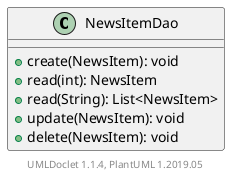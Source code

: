 @startuml

    class NewsItemDao [[NewsItemDao.html]] {
        +create(NewsItem): void
        +read(int): NewsItem
        +read(String): List<NewsItem>
        +update(NewsItem): void
        +delete(NewsItem): void
    }


    center footer UMLDoclet 1.1.4, PlantUML 1.2019.05
@enduml
